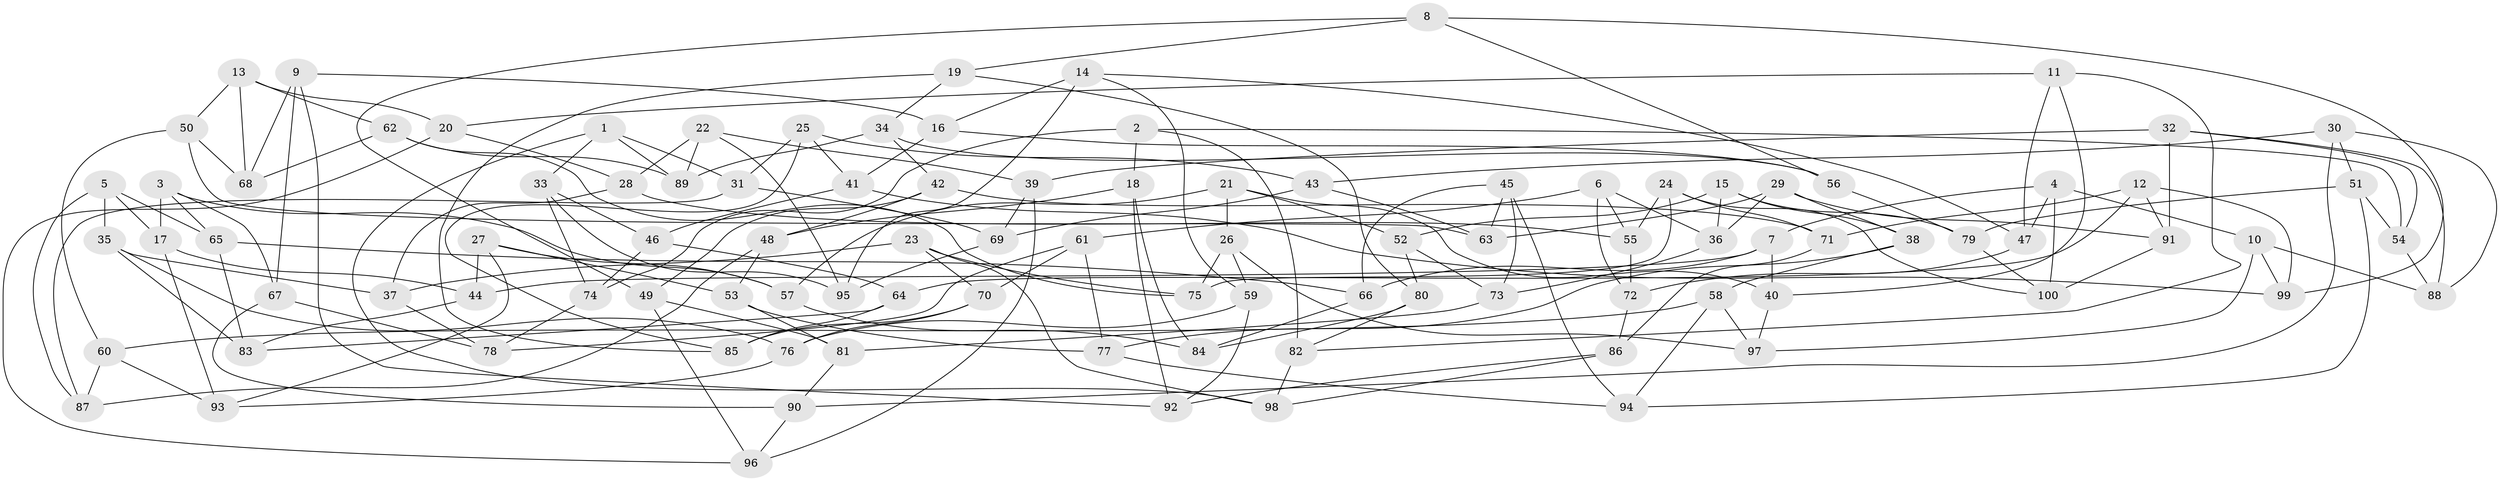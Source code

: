 // Generated by graph-tools (version 1.1) at 2025/39/02/21/25 10:39:01]
// undirected, 100 vertices, 200 edges
graph export_dot {
graph [start="1"]
  node [color=gray90,style=filled];
  1;
  2;
  3;
  4;
  5;
  6;
  7;
  8;
  9;
  10;
  11;
  12;
  13;
  14;
  15;
  16;
  17;
  18;
  19;
  20;
  21;
  22;
  23;
  24;
  25;
  26;
  27;
  28;
  29;
  30;
  31;
  32;
  33;
  34;
  35;
  36;
  37;
  38;
  39;
  40;
  41;
  42;
  43;
  44;
  45;
  46;
  47;
  48;
  49;
  50;
  51;
  52;
  53;
  54;
  55;
  56;
  57;
  58;
  59;
  60;
  61;
  62;
  63;
  64;
  65;
  66;
  67;
  68;
  69;
  70;
  71;
  72;
  73;
  74;
  75;
  76;
  77;
  78;
  79;
  80;
  81;
  82;
  83;
  84;
  85;
  86;
  87;
  88;
  89;
  90;
  91;
  92;
  93;
  94;
  95;
  96;
  97;
  98;
  99;
  100;
  1 -- 31;
  1 -- 98;
  1 -- 89;
  1 -- 33;
  2 -- 54;
  2 -- 18;
  2 -- 82;
  2 -- 74;
  3 -- 17;
  3 -- 65;
  3 -- 57;
  3 -- 67;
  4 -- 100;
  4 -- 10;
  4 -- 7;
  4 -- 47;
  5 -- 87;
  5 -- 17;
  5 -- 35;
  5 -- 65;
  6 -- 55;
  6 -- 61;
  6 -- 72;
  6 -- 36;
  7 -- 40;
  7 -- 66;
  7 -- 44;
  8 -- 56;
  8 -- 49;
  8 -- 99;
  8 -- 19;
  9 -- 92;
  9 -- 16;
  9 -- 67;
  9 -- 68;
  10 -- 97;
  10 -- 99;
  10 -- 88;
  11 -- 47;
  11 -- 40;
  11 -- 82;
  11 -- 20;
  12 -- 64;
  12 -- 71;
  12 -- 91;
  12 -- 99;
  13 -- 50;
  13 -- 20;
  13 -- 68;
  13 -- 62;
  14 -- 59;
  14 -- 47;
  14 -- 95;
  14 -- 16;
  15 -- 38;
  15 -- 36;
  15 -- 52;
  15 -- 79;
  16 -- 41;
  16 -- 56;
  17 -- 93;
  17 -- 44;
  18 -- 48;
  18 -- 92;
  18 -- 84;
  19 -- 85;
  19 -- 80;
  19 -- 34;
  20 -- 28;
  20 -- 96;
  21 -- 26;
  21 -- 52;
  21 -- 57;
  21 -- 40;
  22 -- 39;
  22 -- 95;
  22 -- 28;
  22 -- 89;
  23 -- 98;
  23 -- 37;
  23 -- 70;
  23 -- 75;
  24 -- 75;
  24 -- 55;
  24 -- 100;
  24 -- 71;
  25 -- 85;
  25 -- 43;
  25 -- 31;
  25 -- 41;
  26 -- 59;
  26 -- 97;
  26 -- 75;
  27 -- 53;
  27 -- 57;
  27 -- 93;
  27 -- 44;
  28 -- 55;
  28 -- 37;
  29 -- 91;
  29 -- 36;
  29 -- 63;
  29 -- 38;
  30 -- 43;
  30 -- 51;
  30 -- 88;
  30 -- 90;
  31 -- 87;
  31 -- 69;
  32 -- 54;
  32 -- 39;
  32 -- 91;
  32 -- 88;
  33 -- 74;
  33 -- 46;
  33 -- 95;
  34 -- 42;
  34 -- 89;
  34 -- 56;
  35 -- 83;
  35 -- 37;
  35 -- 76;
  36 -- 73;
  37 -- 78;
  38 -- 77;
  38 -- 58;
  39 -- 69;
  39 -- 96;
  40 -- 97;
  41 -- 46;
  41 -- 99;
  42 -- 49;
  42 -- 71;
  42 -- 48;
  43 -- 63;
  43 -- 69;
  44 -- 83;
  45 -- 94;
  45 -- 66;
  45 -- 73;
  45 -- 63;
  46 -- 64;
  46 -- 74;
  47 -- 72;
  48 -- 53;
  48 -- 87;
  49 -- 81;
  49 -- 96;
  50 -- 63;
  50 -- 60;
  50 -- 68;
  51 -- 94;
  51 -- 54;
  51 -- 79;
  52 -- 80;
  52 -- 73;
  53 -- 81;
  53 -- 77;
  54 -- 88;
  55 -- 72;
  56 -- 79;
  57 -- 84;
  58 -- 97;
  58 -- 94;
  58 -- 60;
  59 -- 76;
  59 -- 92;
  60 -- 87;
  60 -- 93;
  61 -- 70;
  61 -- 77;
  61 -- 78;
  62 -- 75;
  62 -- 89;
  62 -- 68;
  64 -- 85;
  64 -- 83;
  65 -- 66;
  65 -- 83;
  66 -- 84;
  67 -- 90;
  67 -- 78;
  69 -- 95;
  70 -- 76;
  70 -- 85;
  71 -- 86;
  72 -- 86;
  73 -- 81;
  74 -- 78;
  76 -- 93;
  77 -- 94;
  79 -- 100;
  80 -- 82;
  80 -- 84;
  81 -- 90;
  82 -- 98;
  86 -- 98;
  86 -- 92;
  90 -- 96;
  91 -- 100;
}
